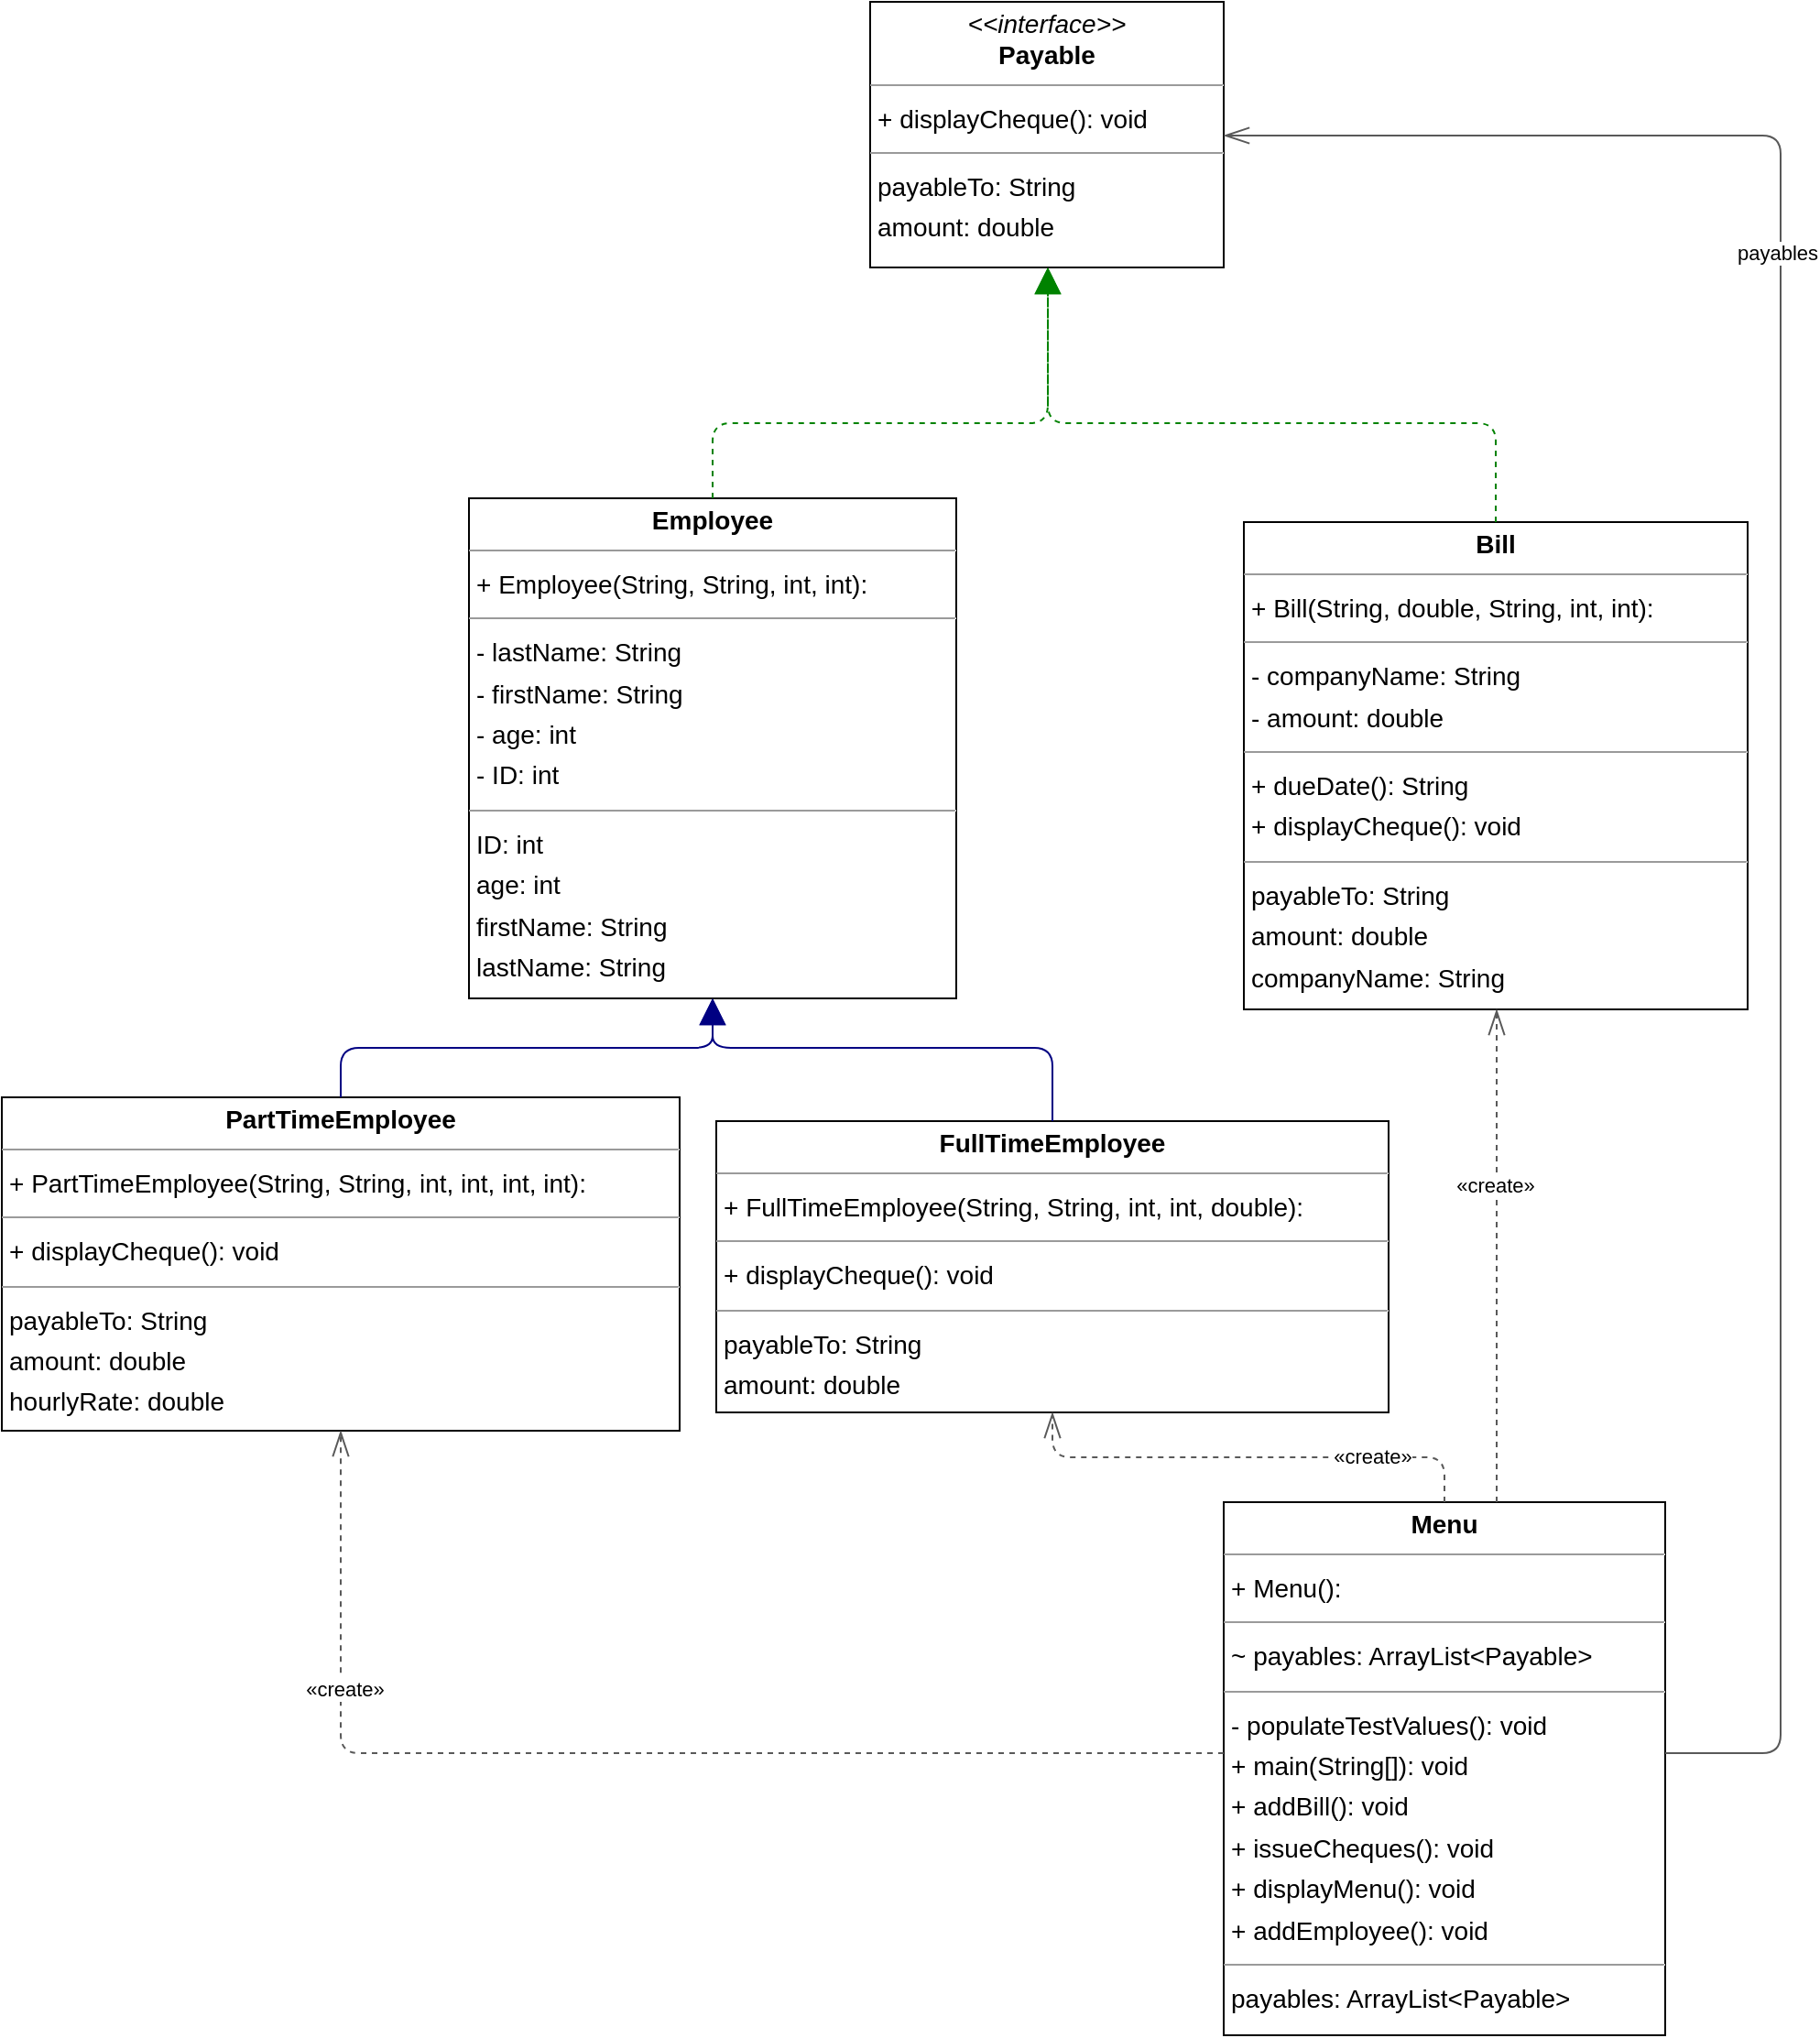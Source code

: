 <mxfile version="20.6.0" type="device"><diagram id="HJizdD4bwiq5fBDNmU36" name="Page-1"><mxGraphModel dx="2245" dy="1056" grid="1" gridSize="10" guides="1" tooltips="1" connect="1" arrows="1" fold="1" page="0" pageScale="1" pageWidth="850" pageHeight="1100" background="none" math="0" shadow="0"><root><mxCell id="0"/><mxCell id="1" parent="0"/><mxCell id="node2" value="&lt;p style=&quot;margin:0px;margin-top:4px;text-align:center;&quot;&gt;&lt;b&gt;Bill&lt;/b&gt;&lt;/p&gt;&lt;hr size=&quot;1&quot;/&gt;&lt;p style=&quot;margin:0 0 0 4px;line-height:1.6;&quot;&gt;+ Bill(String, double, String, int, int): &lt;/p&gt;&lt;hr size=&quot;1&quot;/&gt;&lt;p style=&quot;margin:0 0 0 4px;line-height:1.6;&quot;&gt;- companyName: String&lt;br/&gt;- amount: double&lt;/p&gt;&lt;hr size=&quot;1&quot;/&gt;&lt;p style=&quot;margin:0 0 0 4px;line-height:1.6;&quot;&gt;+ dueDate(): String&lt;br/&gt;+ displayCheque(): void&lt;/p&gt;&lt;hr size=&quot;1&quot;/&gt;&lt;p style=&quot;margin:0 0 0 4px;line-height:1.6;&quot;&gt; payableTo: String&lt;br/&gt; amount: double&lt;br/&gt; companyName: String&lt;/p&gt;" style="verticalAlign=top;align=left;overflow=fill;fontSize=14;fontFamily=Helvetica;html=1;rounded=0;shadow=0;comic=0;labelBackgroundColor=none;strokeWidth=1;" parent="1" vertex="1"><mxGeometry x="177" y="164" width="275" height="266" as="geometry"/></mxCell><mxCell id="node4" value="&lt;p style=&quot;margin:0px;margin-top:4px;text-align:center;&quot;&gt;&lt;b&gt;Employee&lt;/b&gt;&lt;/p&gt;&lt;hr size=&quot;1&quot;/&gt;&lt;p style=&quot;margin:0 0 0 4px;line-height:1.6;&quot;&gt;+ Employee(String, String, int, int): &lt;/p&gt;&lt;hr size=&quot;1&quot;/&gt;&lt;p style=&quot;margin:0 0 0 4px;line-height:1.6;&quot;&gt;- lastName: String&lt;br/&gt;- firstName: String&lt;br/&gt;- age: int&lt;br/&gt;- ID: int&lt;/p&gt;&lt;hr size=&quot;1&quot;/&gt;&lt;p style=&quot;margin:0 0 0 4px;line-height:1.6;&quot;&gt; ID: int&lt;br/&gt; age: int&lt;br/&gt; firstName: String&lt;br/&gt; lastName: String&lt;/p&gt;" style="verticalAlign=top;align=left;overflow=fill;fontSize=14;fontFamily=Helvetica;html=1;rounded=0;shadow=0;comic=0;labelBackgroundColor=none;strokeWidth=1;" parent="1" vertex="1"><mxGeometry x="-246" y="151" width="266" height="273" as="geometry"/></mxCell><mxCell id="node5" value="&lt;p style=&quot;margin:0px;margin-top:4px;text-align:center;&quot;&gt;&lt;b&gt;FullTimeEmployee&lt;/b&gt;&lt;/p&gt;&lt;hr size=&quot;1&quot;/&gt;&lt;p style=&quot;margin:0 0 0 4px;line-height:1.6;&quot;&gt;+ FullTimeEmployee(String, String, int, int, double): &lt;/p&gt;&lt;hr size=&quot;1&quot;/&gt;&lt;p style=&quot;margin:0 0 0 4px;line-height:1.6;&quot;&gt;+ displayCheque(): void&lt;/p&gt;&lt;hr size=&quot;1&quot;/&gt;&lt;p style=&quot;margin:0 0 0 4px;line-height:1.6;&quot;&gt; payableTo: String&lt;br/&gt; amount: double&lt;/p&gt;" style="verticalAlign=top;align=left;overflow=fill;fontSize=14;fontFamily=Helvetica;html=1;rounded=0;shadow=0;comic=0;labelBackgroundColor=none;strokeWidth=1;" parent="1" vertex="1"><mxGeometry x="-111" y="491" width="367" height="159" as="geometry"/></mxCell><mxCell id="node0" value="&lt;p style=&quot;margin:0px;margin-top:4px;text-align:center;&quot;&gt;&lt;b&gt;Menu&lt;/b&gt;&lt;/p&gt;&lt;hr size=&quot;1&quot;/&gt;&lt;p style=&quot;margin:0 0 0 4px;line-height:1.6;&quot;&gt;+ Menu(): &lt;/p&gt;&lt;hr size=&quot;1&quot;/&gt;&lt;p style=&quot;margin:0 0 0 4px;line-height:1.6;&quot;&gt;~ payables: ArrayList&amp;lt;Payable&amp;gt;&lt;/p&gt;&lt;hr size=&quot;1&quot;/&gt;&lt;p style=&quot;margin:0 0 0 4px;line-height:1.6;&quot;&gt;- populateTestValues(): void&lt;br/&gt;+ main(String[]): void&lt;br/&gt;+ addBill(): void&lt;br/&gt;+ issueCheques(): void&lt;br/&gt;+ displayMenu(): void&lt;br/&gt;+ addEmployee(): void&lt;/p&gt;&lt;hr size=&quot;1&quot;/&gt;&lt;p style=&quot;margin:0 0 0 4px;line-height:1.6;&quot;&gt; payables: ArrayList&amp;lt;Payable&amp;gt;&lt;/p&gt;" style="verticalAlign=top;align=left;overflow=fill;fontSize=14;fontFamily=Helvetica;html=1;rounded=0;shadow=0;comic=0;labelBackgroundColor=none;strokeWidth=1;" parent="1" vertex="1"><mxGeometry x="166" y="699" width="241" height="291" as="geometry"/></mxCell><mxCell id="node1" value="&lt;p style=&quot;margin:0px;margin-top:4px;text-align:center;&quot;&gt;&lt;b&gt;PartTimeEmployee&lt;/b&gt;&lt;/p&gt;&lt;hr size=&quot;1&quot;/&gt;&lt;p style=&quot;margin:0 0 0 4px;line-height:1.6;&quot;&gt;+ PartTimeEmployee(String, String, int, int, int, int): &lt;/p&gt;&lt;hr size=&quot;1&quot;/&gt;&lt;p style=&quot;margin:0 0 0 4px;line-height:1.6;&quot;&gt;+ displayCheque(): void&lt;/p&gt;&lt;hr size=&quot;1&quot;/&gt;&lt;p style=&quot;margin:0 0 0 4px;line-height:1.6;&quot;&gt; payableTo: String&lt;br/&gt; amount: double&lt;br/&gt; hourlyRate: double&lt;/p&gt;" style="verticalAlign=top;align=left;overflow=fill;fontSize=14;fontFamily=Helvetica;html=1;rounded=0;shadow=0;comic=0;labelBackgroundColor=none;strokeWidth=1;" parent="1" vertex="1"><mxGeometry x="-501" y="478" width="370" height="182" as="geometry"/></mxCell><mxCell id="node3" value="&lt;p style=&quot;margin:0px;margin-top:4px;text-align:center;&quot;&gt;&lt;i&gt;&amp;lt;&amp;lt;interface&amp;gt;&amp;gt;&lt;/i&gt;&lt;br/&gt;&lt;b&gt;Payable&lt;/b&gt;&lt;/p&gt;&lt;hr size=&quot;1&quot;/&gt;&lt;p style=&quot;margin:0 0 0 4px;line-height:1.6;&quot;&gt;+ displayCheque(): void&lt;/p&gt;&lt;hr size=&quot;1&quot;/&gt;&lt;p style=&quot;margin:0 0 0 4px;line-height:1.6;&quot;&gt; payableTo: String&lt;br/&gt; amount: double&lt;/p&gt;" style="verticalAlign=top;align=left;overflow=fill;fontSize=14;fontFamily=Helvetica;html=1;rounded=0;shadow=0;comic=0;labelBackgroundColor=none;strokeWidth=1;" parent="1" vertex="1"><mxGeometry x="-27" y="-120" width="193" height="145" as="geometry"/></mxCell><mxCell id="edge3" value="" style="html=1;rounded=1;edgeStyle=orthogonalEdgeStyle;dashed=1;startArrow=none;endArrow=block;endSize=12;strokeColor=#008200;" parent="1" source="node2" target="node3" edge="1"><mxGeometry width="50" height="50" relative="1" as="geometry"><Array as="points"><mxPoint x="315" y="110"/><mxPoint x="70" y="110"/></Array></mxGeometry></mxCell><mxCell id="edge0" value="" style="html=1;rounded=1;edgeStyle=orthogonalEdgeStyle;dashed=1;startArrow=none;endArrow=block;endSize=12;strokeColor=#008200;" parent="1" source="node4" target="node3" edge="1"><mxGeometry width="50" height="50" relative="1" as="geometry"><Array as="points"><mxPoint x="-113" y="110"/><mxPoint x="70" y="110"/></Array></mxGeometry></mxCell><mxCell id="edge2" value="" style="html=1;rounded=1;edgeStyle=orthogonalEdgeStyle;dashed=0;startArrow=none;endArrow=block;endSize=12;strokeColor=#000082;" parent="1" source="node5" target="node4" edge="1"><mxGeometry width="50" height="50" relative="1" as="geometry"><Array as="points"><mxPoint x="73" y="451"/><mxPoint x="-113" y="451"/></Array></mxGeometry></mxCell><mxCell id="edge5" value="" style="html=1;rounded=1;edgeStyle=orthogonalEdgeStyle;dashed=1;startArrow=none;endArrow=openThin;endSize=12;strokeColor=#595959;" parent="1" source="node0" target="node2" edge="1"><mxGeometry width="50" height="50" relative="1" as="geometry"><Array as="points"><mxPoint x="315" y="610"/><mxPoint x="315" y="610"/></Array></mxGeometry></mxCell><mxCell id="1JJgbgYsDa0XaP4GbOoT-4" value="&lt;span style=&quot;text-align: left;&quot;&gt;«create»&lt;/span&gt;" style="edgeLabel;html=1;align=center;verticalAlign=middle;resizable=0;points=[];" vertex="1" connectable="0" parent="edge5"><mxGeometry x="0.286" y="1" relative="1" as="geometry"><mxPoint as="offset"/></mxGeometry></mxCell><mxCell id="edge6" value="" style="html=1;rounded=1;edgeStyle=orthogonalEdgeStyle;dashed=1;startArrow=none;endArrow=openThin;endSize=12;strokeColor=#595959;" parent="1" source="node0" target="node5" edge="1"><mxGeometry width="50" height="50" relative="1" as="geometry"><Array as="points"/></mxGeometry></mxCell><mxCell id="1JJgbgYsDa0XaP4GbOoT-3" value="&lt;span style=&quot;text-align: left;&quot;&gt;«create»&lt;/span&gt;" style="edgeLabel;html=1;align=center;verticalAlign=middle;resizable=0;points=[];" vertex="1" connectable="0" parent="edge6"><mxGeometry x="-0.508" y="-1" relative="1" as="geometry"><mxPoint as="offset"/></mxGeometry></mxCell><mxCell id="edge7" value="" style="html=1;rounded=1;edgeStyle=orthogonalEdgeStyle;dashed=1;startArrow=none;endArrow=openThin;endSize=12;strokeColor=#595959;" parent="1" source="node0" target="node1" edge="1"><mxGeometry width="50" height="50" relative="1" as="geometry"><Array as="points"><mxPoint x="-316" y="836"/></Array></mxGeometry></mxCell><mxCell id="1JJgbgYsDa0XaP4GbOoT-2" value="&lt;span style=&quot;text-align: left;&quot;&gt;«create»&lt;/span&gt;" style="edgeLabel;html=1;align=center;verticalAlign=middle;resizable=0;points=[];" vertex="1" connectable="0" parent="edge7"><mxGeometry x="0.571" y="-2" relative="1" as="geometry"><mxPoint as="offset"/></mxGeometry></mxCell><mxCell id="edge4" value="" style="html=1;rounded=1;edgeStyle=orthogonalEdgeStyle;dashed=0;startArrow=diamondThinstartSize=12;endArrow=openThin;endSize=12;strokeColor=#595959;" parent="1" source="node0" target="node3" edge="1"><mxGeometry width="50" height="50" relative="1" as="geometry"><Array as="points"><mxPoint x="470" y="836"/><mxPoint x="470" y="-47"/></Array></mxGeometry></mxCell><mxCell id="1JJgbgYsDa0XaP4GbOoT-5" value="&lt;span style=&quot;text-align: left;&quot;&gt;payables&lt;/span&gt;" style="edgeLabel;html=1;align=center;verticalAlign=middle;resizable=0;points=[];" vertex="1" connectable="0" parent="edge4"><mxGeometry x="0.411" y="2" relative="1" as="geometry"><mxPoint as="offset"/></mxGeometry></mxCell><mxCell id="edge1" value="" style="html=1;rounded=1;edgeStyle=orthogonalEdgeStyle;dashed=0;startArrow=none;endArrow=block;endSize=12;strokeColor=#000082;" parent="1" source="node1" target="node4" edge="1"><mxGeometry width="50" height="50" relative="1" as="geometry"><Array as="points"><mxPoint x="-316" y="451"/><mxPoint x="-113" y="451"/></Array></mxGeometry></mxCell></root></mxGraphModel></diagram></mxfile>